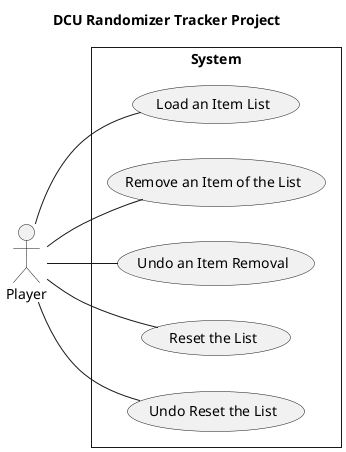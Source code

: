 @startuml
left to right direction
skinparam style strictuml
skinparam packageStyle rect
skinparam backgroundcolor transparent
skinparam defaultfontname Verdana

title DCU Randomizer Tracker Project

actor Player as P

rectangle "System" {
  (Load an Item List) as LL
  (Remove an Item of the List) as RI
  (Undo an Item Removal) as UIR
  (Reset the List) as RL
  (Undo Reset the List) as UR

  P -- LL
  P -- RI
  P -- UIR
  P -- RL
  P -- UR
}
@enduml